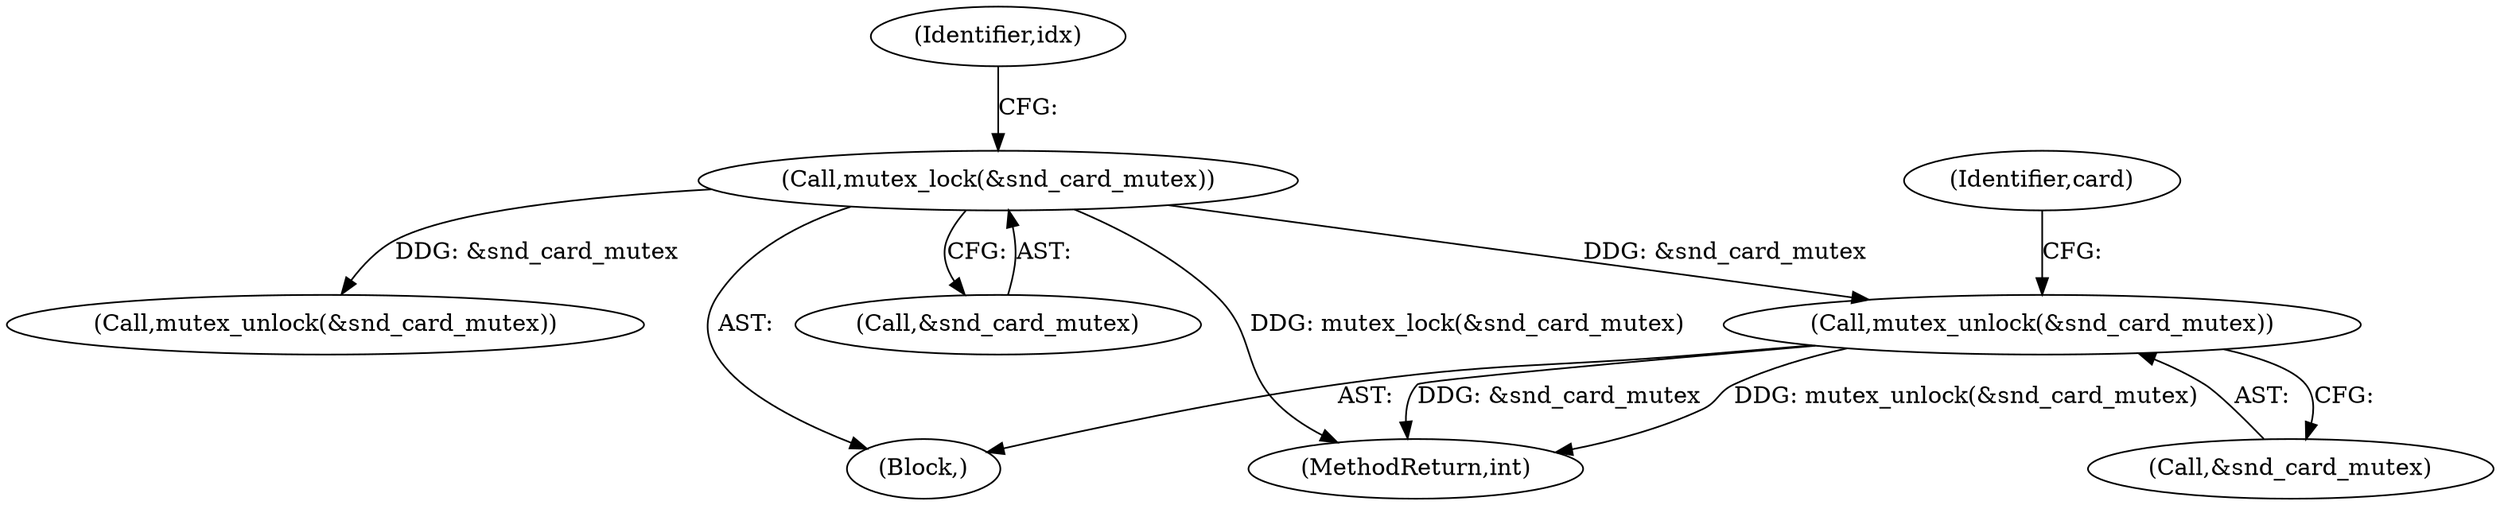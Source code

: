 digraph "0_linux_07f4d9d74a04aa7c72c5dae0ef97565f28f17b92_3@API" {
"1000264" [label="(Call,mutex_unlock(&snd_card_mutex))"];
"1000178" [label="(Call,mutex_lock(&snd_card_mutex))"];
"1000418" [label="(MethodReturn,int)"];
"1000179" [label="(Call,&snd_card_mutex)"];
"1000178" [label="(Call,mutex_lock(&snd_card_mutex))"];
"1000264" [label="(Call,mutex_unlock(&snd_card_mutex))"];
"1000265" [label="(Call,&snd_card_mutex)"];
"1000183" [label="(Identifier,idx)"];
"1000237" [label="(Call,mutex_unlock(&snd_card_mutex))"];
"1000269" [label="(Identifier,card)"];
"1000114" [label="(Block,)"];
"1000264" -> "1000114"  [label="AST: "];
"1000264" -> "1000265"  [label="CFG: "];
"1000265" -> "1000264"  [label="AST: "];
"1000269" -> "1000264"  [label="CFG: "];
"1000264" -> "1000418"  [label="DDG: &snd_card_mutex"];
"1000264" -> "1000418"  [label="DDG: mutex_unlock(&snd_card_mutex)"];
"1000178" -> "1000264"  [label="DDG: &snd_card_mutex"];
"1000178" -> "1000114"  [label="AST: "];
"1000178" -> "1000179"  [label="CFG: "];
"1000179" -> "1000178"  [label="AST: "];
"1000183" -> "1000178"  [label="CFG: "];
"1000178" -> "1000418"  [label="DDG: mutex_lock(&snd_card_mutex)"];
"1000178" -> "1000237"  [label="DDG: &snd_card_mutex"];
}
